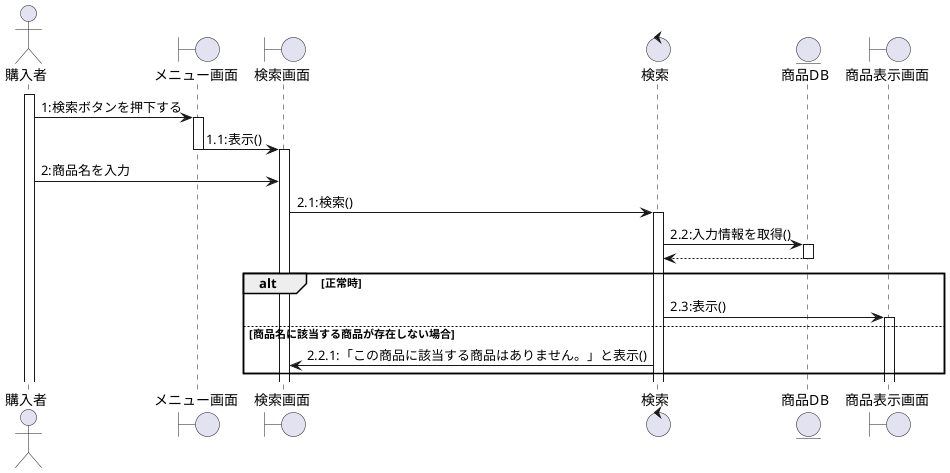 @startuml

actor 購入者
boundary メニュー画面
boundary 検索画面
control 検索
entity 商品DB
boundary 商品表示画面

activate 購入者
購入者 -> メニュー画面: 1:検索ボタンを押下する
activate メニュー画面
メニュー画面 -> 検索画面: 1.1:表示()
deactivate メニュー画面
activate 検索画面
購入者 -> 検索画面 : 2:商品名を入力
検索画面 -> 検索 :2.1:検索()
activate 検索
検索 -> 商品DB:2.2:入力情報を取得()
activate 商品DB
商品DB --> 検索:
deactivate 商品DB
alt 正常時
    検索 -> 商品表示画面: 2.3:表示()
    activate 商品表示画面
else 商品名に該当する商品が存在しない場合
    検索 -> 検索画面:2.2.1:「この商品に該当する商品はありません。」と表示()
end
@enduml